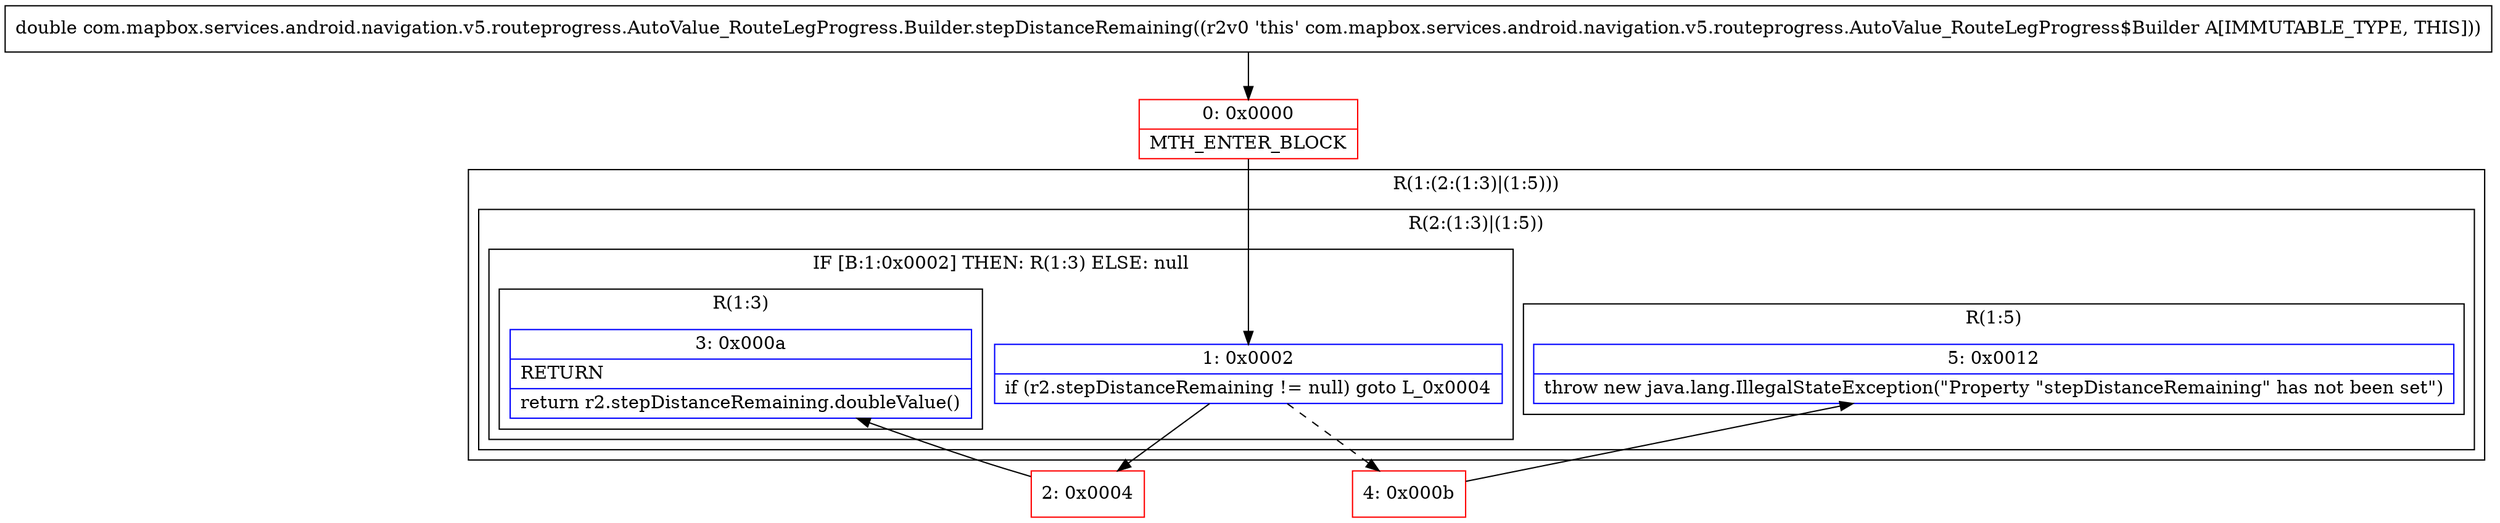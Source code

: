 digraph "CFG forcom.mapbox.services.android.navigation.v5.routeprogress.AutoValue_RouteLegProgress.Builder.stepDistanceRemaining()D" {
subgraph cluster_Region_917967626 {
label = "R(1:(2:(1:3)|(1:5)))";
node [shape=record,color=blue];
subgraph cluster_Region_2104358115 {
label = "R(2:(1:3)|(1:5))";
node [shape=record,color=blue];
subgraph cluster_IfRegion_889665888 {
label = "IF [B:1:0x0002] THEN: R(1:3) ELSE: null";
node [shape=record,color=blue];
Node_1 [shape=record,label="{1\:\ 0x0002|if (r2.stepDistanceRemaining != null) goto L_0x0004\l}"];
subgraph cluster_Region_832513929 {
label = "R(1:3)";
node [shape=record,color=blue];
Node_3 [shape=record,label="{3\:\ 0x000a|RETURN\l|return r2.stepDistanceRemaining.doubleValue()\l}"];
}
}
subgraph cluster_Region_1069436403 {
label = "R(1:5)";
node [shape=record,color=blue];
Node_5 [shape=record,label="{5\:\ 0x0012|throw new java.lang.IllegalStateException(\"Property \"stepDistanceRemaining\" has not been set\")\l}"];
}
}
}
Node_0 [shape=record,color=red,label="{0\:\ 0x0000|MTH_ENTER_BLOCK\l}"];
Node_2 [shape=record,color=red,label="{2\:\ 0x0004}"];
Node_4 [shape=record,color=red,label="{4\:\ 0x000b}"];
MethodNode[shape=record,label="{double com.mapbox.services.android.navigation.v5.routeprogress.AutoValue_RouteLegProgress.Builder.stepDistanceRemaining((r2v0 'this' com.mapbox.services.android.navigation.v5.routeprogress.AutoValue_RouteLegProgress$Builder A[IMMUTABLE_TYPE, THIS])) }"];
MethodNode -> Node_0;
Node_1 -> Node_2;
Node_1 -> Node_4[style=dashed];
Node_0 -> Node_1;
Node_2 -> Node_3;
Node_4 -> Node_5;
}

